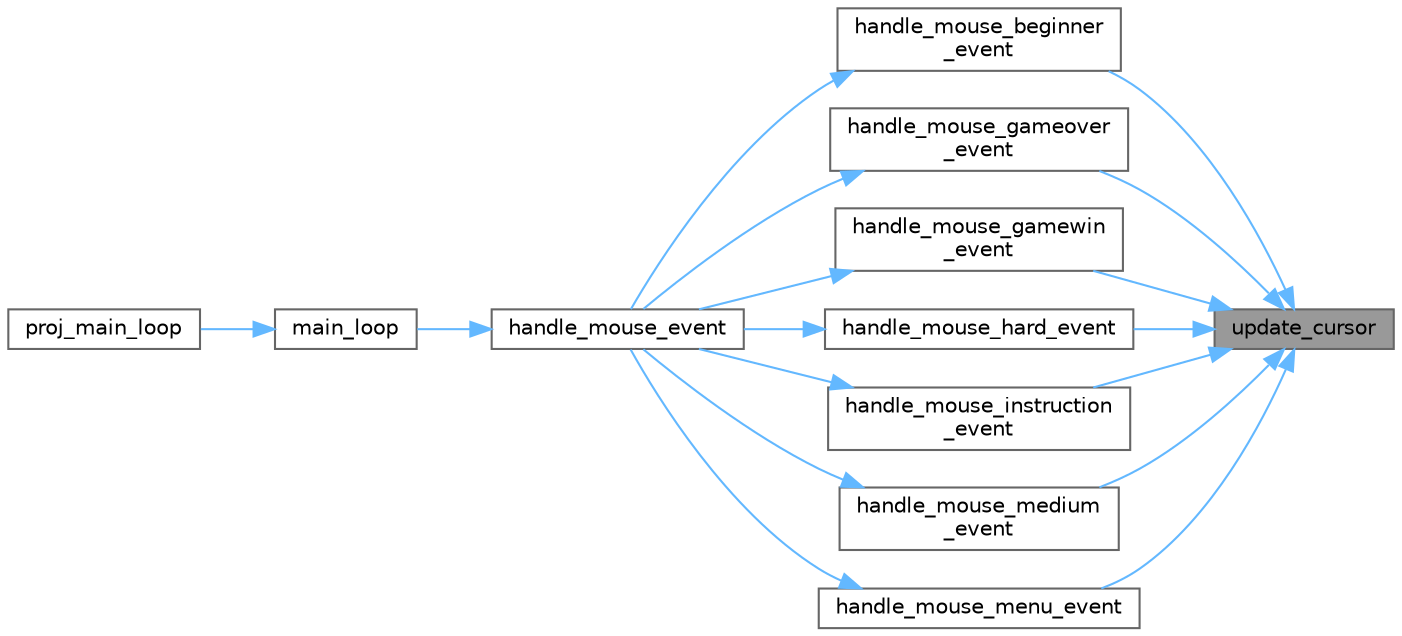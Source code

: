 digraph "update_cursor"
{
 // LATEX_PDF_SIZE
  bgcolor="transparent";
  edge [fontname=Helvetica,fontsize=10,labelfontname=Helvetica,labelfontsize=10];
  node [fontname=Helvetica,fontsize=10,shape=box,height=0.2,width=0.4];
  rankdir="RL";
  Node1 [label="update_cursor",height=0.2,width=0.4,color="gray40", fillcolor="grey60", style="filled", fontcolor="black",tooltip="This function updates the position of the cursor based on the provided movement values."];
  Node1 -> Node2 [dir="back",color="steelblue1",style="solid"];
  Node2 [label="handle_mouse_beginner\l_event",height=0.2,width=0.4,color="grey40", fillcolor="white", style="filled",URL="$mouse__event__handler_8c.html#a5142c6ed46abfbb64306fd6ea9e6dff4",tooltip="This function handles the mouse event that occurs in the beginner game mode."];
  Node2 -> Node3 [dir="back",color="steelblue1",style="solid"];
  Node3 [label="handle_mouse_event",height=0.2,width=0.4,color="grey40", fillcolor="white", style="filled",URL="$mouse__event__handler_8c.html#a2b4320aed33d44e042e51170d7ab66f3",tooltip="This function handles mouse events based on the current program state."];
  Node3 -> Node4 [dir="back",color="steelblue1",style="solid"];
  Node4 [label="main_loop",height=0.2,width=0.4,color="grey40", fillcolor="white", style="filled",URL="$int__manager_8c.html#a24285aea4a27f96c321b2628788e9a57",tooltip="Main loop of the system. This function enters the main loop of the system and continuously waits for ..."];
  Node4 -> Node5 [dir="back",color="steelblue1",style="solid"];
  Node5 [label="proj_main_loop",height=0.2,width=0.4,color="grey40", fillcolor="white", style="filled",URL="$main_8c.html#a2a16f651eccbd248e1ad3b3b924b143b",tooltip=" "];
  Node1 -> Node6 [dir="back",color="steelblue1",style="solid"];
  Node6 [label="handle_mouse_gameover\l_event",height=0.2,width=0.4,color="grey40", fillcolor="white", style="filled",URL="$mouse__event__handler_8c.html#a202fe047988c50024344c58a0a02af1e",tooltip="This function handles the mouse event that occurs in the game over state."];
  Node6 -> Node3 [dir="back",color="steelblue1",style="solid"];
  Node1 -> Node7 [dir="back",color="steelblue1",style="solid"];
  Node7 [label="handle_mouse_gamewin\l_event",height=0.2,width=0.4,color="grey40", fillcolor="white", style="filled",URL="$mouse__event__handler_8c.html#a3f5c1403abca024491c7d52e4a5008a5",tooltip="This function handles the mouse event that occurs in the game win state."];
  Node7 -> Node3 [dir="back",color="steelblue1",style="solid"];
  Node1 -> Node8 [dir="back",color="steelblue1",style="solid"];
  Node8 [label="handle_mouse_hard_event",height=0.2,width=0.4,color="grey40", fillcolor="white", style="filled",URL="$mouse__event__handler_8c.html#a35b9963213ab414b29e79900673455a5",tooltip="This function handles the mouse event that occurs in the hard game mode."];
  Node8 -> Node3 [dir="back",color="steelblue1",style="solid"];
  Node1 -> Node9 [dir="back",color="steelblue1",style="solid"];
  Node9 [label="handle_mouse_instruction\l_event",height=0.2,width=0.4,color="grey40", fillcolor="white", style="filled",URL="$mouse__event__handler_8c.html#acf0c71ac49f267b1eb53d3804573a297",tooltip="This function handles the mouse event that occurs in the instructions state."];
  Node9 -> Node3 [dir="back",color="steelblue1",style="solid"];
  Node1 -> Node10 [dir="back",color="steelblue1",style="solid"];
  Node10 [label="handle_mouse_medium\l_event",height=0.2,width=0.4,color="grey40", fillcolor="white", style="filled",URL="$mouse__event__handler_8c.html#a8ea88ecba779635e9f2118f8e29436b0",tooltip="This function handles the mouse event that occurs in the medium game mode."];
  Node10 -> Node3 [dir="back",color="steelblue1",style="solid"];
  Node1 -> Node11 [dir="back",color="steelblue1",style="solid"];
  Node11 [label="handle_mouse_menu_event",height=0.2,width=0.4,color="grey40", fillcolor="white", style="filled",URL="$mouse__event__handler_8c.html#a0947840da77c1d2b1280d5ada3ed4293",tooltip="This function handles mouse events specifically in the \"MAIN_MENU\" state."];
  Node11 -> Node3 [dir="back",color="steelblue1",style="solid"];
}
